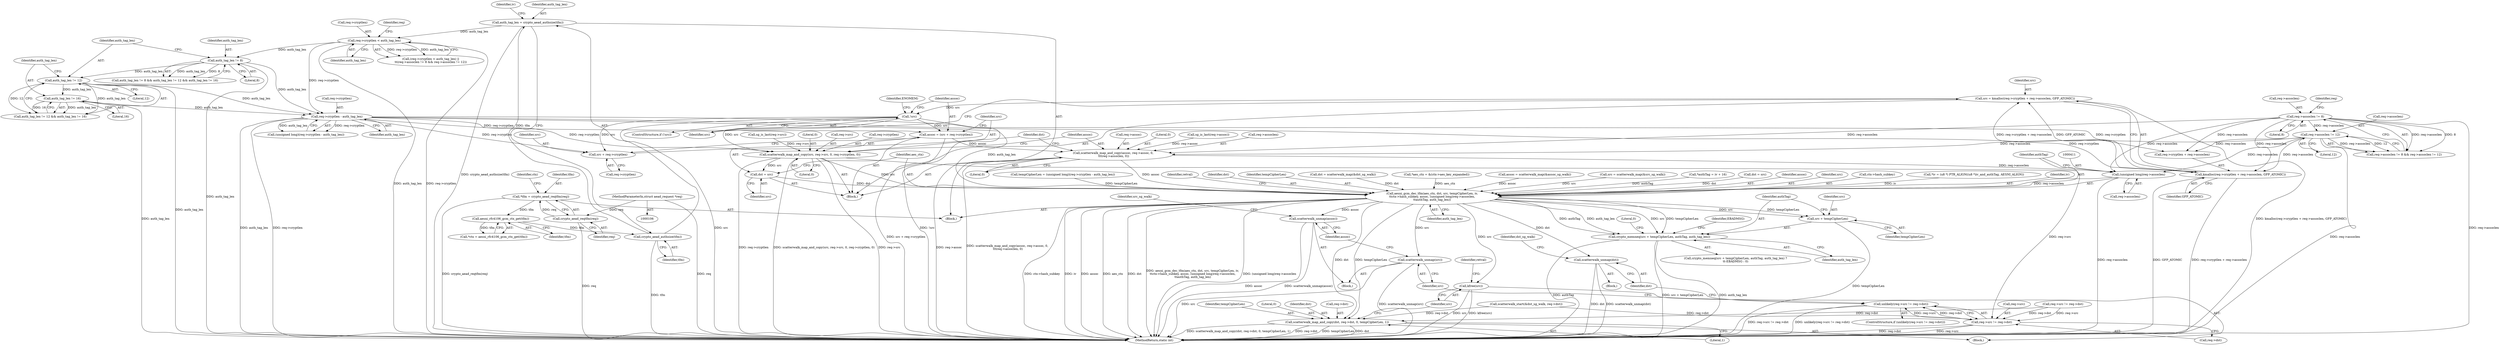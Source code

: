 digraph "0_linux_ccfe8c3f7e52ae83155cb038753f4c75b774ca8a@integer" {
"1000353" [label="(Call,src = kmalloc(req->cryptlen + req->assoclen, GFP_ATOMIC))"];
"1000355" [label="(Call,kmalloc(req->cryptlen + req->assoclen, GFP_ATOMIC))"];
"1000238" [label="(Call,req->cryptlen - auth_tag_len)"];
"1000183" [label="(Call,req->cryptlen < auth_tag_len)"];
"1000155" [label="(Call,auth_tag_len = crypto_aead_authsize(tfm))"];
"1000157" [label="(Call,crypto_aead_authsize(tfm))"];
"1000137" [label="(Call,aesni_rfc4106_gcm_ctx_get(tfm))"];
"1000130" [label="(Call,*tfm = crypto_aead_reqtfm(req))"];
"1000132" [label="(Call,crypto_aead_reqtfm(req))"];
"1000107" [label="(MethodParameterIn,struct aead_request *req)"];
"1000209" [label="(Call,auth_tag_len != 12)"];
"1000205" [label="(Call,auth_tag_len != 8)"];
"1000212" [label="(Call,auth_tag_len != 16)"];
"1000189" [label="(Call,req->assoclen != 8)"];
"1000194" [label="(Call,req->assoclen != 12)"];
"1000365" [label="(Call,!src)"];
"1000370" [label="(Call,assoc = (src + req->cryptlen))"];
"1000387" [label="(Call,scatterwalk_map_and_copy(assoc, req->assoc, 0,\n \t\t\treq->assoclen, 0))"];
"1000400" [label="(Call,aesni_gcm_dec_tfm(aes_ctx, dst, src, tempCipherLen, iv,\n\t\tctx->hash_subkey, assoc, (unsigned long)req->assoclen,\n\t\tauthTag, auth_tag_len))"];
"1000420" [label="(Call,crypto_memneq(src + tempCipherLen, authTag, auth_tag_len))"];
"1000421" [label="(Call,src + tempCipherLen)"];
"1000442" [label="(Call,scatterwalk_unmap(dst))"];
"1000449" [label="(Call,scatterwalk_unmap(src))"];
"1000451" [label="(Call,scatterwalk_unmap(assoc))"];
"1000465" [label="(Call,scatterwalk_map_and_copy(dst, req->dst, 0, tempCipherLen, 1))"];
"1000473" [label="(Call,kfree(src))"];
"1000410" [label="(Call,(unsigned long)req->assoclen)"];
"1000372" [label="(Call,src + req->cryptlen)"];
"1000377" [label="(Call,scatterwalk_map_and_copy(src, req->src, 0, req->cryptlen, 0))"];
"1000397" [label="(Call,dst = src)"];
"1000434" [label="(Call,req->src != req->dst)"];
"1000433" [label="(Call,unlikely(req->src != req->dst))"];
"1000441" [label="(Block,)"];
"1000389" [label="(Call,req->assoc)"];
"1000211" [label="(Literal,12)"];
"1000293" [label="(Call,sg_is_last(req->src))"];
"1000466" [label="(Identifier,dst)"];
"1000208" [label="(Call,auth_tag_len != 12 && auth_tag_len != 16)"];
"1000422" [label="(Identifier,src)"];
"1000392" [label="(Literal,0)"];
"1000418" [label="(Identifier,retval)"];
"1000132" [label="(Call,crypto_aead_reqtfm(req))"];
"1000402" [label="(Identifier,dst)"];
"1000431" [label="(Block,)"];
"1000435" [label="(Call,req->src)"];
"1000210" [label="(Identifier,auth_tag_len)"];
"1000427" [label="(Identifier,EBADMSG)"];
"1000155" [label="(Call,auth_tag_len = crypto_aead_authsize(tfm))"];
"1000371" [label="(Identifier,assoc)"];
"1000404" [label="(Identifier,tempCipherLen)"];
"1000346" [label="(Call,dst = scatterwalk_map(&dst_sg_walk))"];
"1000378" [label="(Identifier,src)"];
"1000209" [label="(Call,auth_tag_len != 12)"];
"1000332" [label="(Call,req->src != req->dst)"];
"1000107" [label="(MethodParameterIn,struct aead_request *req)"];
"1000138" [label="(Identifier,tfm)"];
"1000397" [label="(Call,dst = src)"];
"1000195" [label="(Call,req->assoclen)"];
"1000148" [label="(Call,*aes_ctx = &(ctx->aes_key_expanded))"];
"1000388" [label="(Identifier,assoc)"];
"1000193" [label="(Literal,8)"];
"1000369" [label="(Identifier,ENOMEM)"];
"1000322" [label="(Call,assoc = scatterwalk_map(&assoc_sg_walk))"];
"1000297" [label="(Call,sg_is_last(req->assoc))"];
"1000317" [label="(Call,src = scatterwalk_map(&src_sg_walk))"];
"1000374" [label="(Call,req->cryptlen)"];
"1000432" [label="(ControlStructure,if (unlikely(req->src != req->dst)))"];
"1000477" [label="(MethodReturn,static int)"];
"1000387" [label="(Call,scatterwalk_map_and_copy(assoc, req->assoc, 0,\n \t\t\treq->assoclen, 0))"];
"1000212" [label="(Call,auth_tag_len != 16)"];
"1000451" [label="(Call,scatterwalk_unmap(assoc))"];
"1000467" [label="(Call,req->dst)"];
"1000366" [label="(Identifier,src)"];
"1000398" [label="(Identifier,dst)"];
"1000401" [label="(Identifier,aes_ctx)"];
"1000450" [label="(Identifier,src)"];
"1000206" [label="(Identifier,auth_tag_len)"];
"1000352" [label="(Block,)"];
"1000471" [label="(Identifier,tempCipherLen)"];
"1000382" [label="(Literal,0)"];
"1000354" [label="(Identifier,src)"];
"1000370" [label="(Call,assoc = (src + req->cryptlen))"];
"1000136" [label="(Identifier,ctx)"];
"1000133" [label="(Identifier,req)"];
"1000184" [label="(Call,req->cryptlen)"];
"1000472" [label="(Literal,1)"];
"1000428" [label="(Literal,0)"];
"1000416" [label="(Identifier,auth_tag_len)"];
"1000205" [label="(Call,auth_tag_len != 8)"];
"1000465" [label="(Call,scatterwalk_map_and_copy(dst, req->dst, 0, tempCipherLen, 1))"];
"1000476" [label="(Identifier,retval)"];
"1000108" [label="(Block,)"];
"1000194" [label="(Call,req->assoclen != 12)"];
"1000353" [label="(Call,src = kmalloc(req->cryptlen + req->assoclen, GFP_ATOMIC))"];
"1000214" [label="(Literal,16)"];
"1000464" [label="(Block,)"];
"1000183" [label="(Call,req->cryptlen < auth_tag_len)"];
"1000130" [label="(Call,*tfm = crypto_aead_reqtfm(req))"];
"1000158" [label="(Identifier,tfm)"];
"1000473" [label="(Call,kfree(src))"];
"1000412" [label="(Call,req->assoclen)"];
"1000423" [label="(Identifier,tempCipherLen)"];
"1000162" [label="(Identifier,iv)"];
"1000419" [label="(Call,crypto_memneq(src + tempCipherLen, authTag, auth_tag_len) ?\n\t\t-EBADMSG : 0)"];
"1000379" [label="(Call,req->src)"];
"1000156" [label="(Identifier,auth_tag_len)"];
"1000363" [label="(Identifier,GFP_ATOMIC)"];
"1000420" [label="(Call,crypto_memneq(src + tempCipherLen, authTag, auth_tag_len))"];
"1000171" [label="(Call,*authTag = iv + 16)"];
"1000434" [label="(Call,req->src != req->dst)"];
"1000189" [label="(Call,req->assoclen != 8)"];
"1000446" [label="(Identifier,dst_sg_walk)"];
"1000242" [label="(Identifier,auth_tag_len)"];
"1000470" [label="(Literal,0)"];
"1000355" [label="(Call,kmalloc(req->cryptlen + req->assoclen, GFP_ATOMIC))"];
"1000340" [label="(Call,scatterwalk_start(&dst_sg_walk, req->dst))"];
"1000474" [label="(Identifier,src)"];
"1000373" [label="(Identifier,src)"];
"1000187" [label="(Identifier,auth_tag_len)"];
"1000191" [label="(Identifier,req)"];
"1000190" [label="(Call,req->assoclen)"];
"1000372" [label="(Call,src + req->cryptlen)"];
"1000327" [label="(Call,dst = src)"];
"1000425" [label="(Identifier,auth_tag_len)"];
"1000393" [label="(Call,req->assoclen)"];
"1000204" [label="(Call,auth_tag_len != 8 && auth_tag_len != 12 && auth_tag_len != 16)"];
"1000377" [label="(Call,scatterwalk_map_and_copy(src, req->src, 0, req->cryptlen, 0))"];
"1000396" [label="(Literal,0)"];
"1000452" [label="(Identifier,assoc)"];
"1000239" [label="(Call,req->cryptlen)"];
"1000137" [label="(Call,aesni_rfc4106_gcm_ctx_get(tfm))"];
"1000409" [label="(Identifier,assoc)"];
"1000424" [label="(Identifier,authTag)"];
"1000403" [label="(Identifier,src)"];
"1000443" [label="(Identifier,dst)"];
"1000406" [label="(Call,ctx->hash_subkey)"];
"1000386" [label="(Literal,0)"];
"1000213" [label="(Identifier,auth_tag_len)"];
"1000161" [label="(Call,*iv = (u8 *) PTR_ALIGN((u8 *)iv_and_authTag, AESNI_ALIGN))"];
"1000438" [label="(Call,req->dst)"];
"1000207" [label="(Literal,8)"];
"1000455" [label="(Identifier,src_sg_walk)"];
"1000400" [label="(Call,aesni_gcm_dec_tfm(aes_ctx, dst, src, tempCipherLen, iv,\n\t\tctx->hash_subkey, assoc, (unsigned long)req->assoclen,\n\t\tauthTag, auth_tag_len))"];
"1000356" [label="(Call,req->cryptlen + req->assoclen)"];
"1000364" [label="(ControlStructure,if (!src))"];
"1000157" [label="(Call,crypto_aead_authsize(tfm))"];
"1000399" [label="(Identifier,src)"];
"1000433" [label="(Call,unlikely(req->src != req->dst))"];
"1000442" [label="(Call,scatterwalk_unmap(dst))"];
"1000410" [label="(Call,(unsigned long)req->assoclen)"];
"1000236" [label="(Call,(unsigned long)(req->cryptlen - auth_tag_len))"];
"1000135" [label="(Call,*ctx = aesni_rfc4106_gcm_ctx_get(tfm))"];
"1000198" [label="(Literal,12)"];
"1000383" [label="(Call,req->cryptlen)"];
"1000415" [label="(Identifier,authTag)"];
"1000188" [label="(Call,req->assoclen != 8 && req->assoclen != 12)"];
"1000196" [label="(Identifier,req)"];
"1000421" [label="(Call,src + tempCipherLen)"];
"1000365" [label="(Call,!src)"];
"1000405" [label="(Identifier,iv)"];
"1000238" [label="(Call,req->cryptlen - auth_tag_len)"];
"1000449" [label="(Call,scatterwalk_unmap(src))"];
"1000131" [label="(Identifier,tfm)"];
"1000182" [label="(Call,(req->cryptlen < auth_tag_len) ||\n\t\t(req->assoclen != 8 && req->assoclen != 12))"];
"1000234" [label="(Call,tempCipherLen = (unsigned long)(req->cryptlen - auth_tag_len))"];
"1000353" -> "1000352"  [label="AST: "];
"1000353" -> "1000355"  [label="CFG: "];
"1000354" -> "1000353"  [label="AST: "];
"1000355" -> "1000353"  [label="AST: "];
"1000366" -> "1000353"  [label="CFG: "];
"1000353" -> "1000477"  [label="DDG: kmalloc(req->cryptlen + req->assoclen, GFP_ATOMIC)"];
"1000355" -> "1000353"  [label="DDG: req->cryptlen + req->assoclen"];
"1000355" -> "1000353"  [label="DDG: GFP_ATOMIC"];
"1000353" -> "1000365"  [label="DDG: src"];
"1000355" -> "1000363"  [label="CFG: "];
"1000356" -> "1000355"  [label="AST: "];
"1000363" -> "1000355"  [label="AST: "];
"1000355" -> "1000477"  [label="DDG: req->cryptlen + req->assoclen"];
"1000355" -> "1000477"  [label="DDG: GFP_ATOMIC"];
"1000238" -> "1000355"  [label="DDG: req->cryptlen"];
"1000189" -> "1000355"  [label="DDG: req->assoclen"];
"1000194" -> "1000355"  [label="DDG: req->assoclen"];
"1000238" -> "1000236"  [label="AST: "];
"1000238" -> "1000242"  [label="CFG: "];
"1000239" -> "1000238"  [label="AST: "];
"1000242" -> "1000238"  [label="AST: "];
"1000236" -> "1000238"  [label="CFG: "];
"1000238" -> "1000477"  [label="DDG: req->cryptlen"];
"1000238" -> "1000477"  [label="DDG: auth_tag_len"];
"1000238" -> "1000236"  [label="DDG: req->cryptlen"];
"1000238" -> "1000236"  [label="DDG: auth_tag_len"];
"1000183" -> "1000238"  [label="DDG: req->cryptlen"];
"1000209" -> "1000238"  [label="DDG: auth_tag_len"];
"1000205" -> "1000238"  [label="DDG: auth_tag_len"];
"1000212" -> "1000238"  [label="DDG: auth_tag_len"];
"1000238" -> "1000356"  [label="DDG: req->cryptlen"];
"1000238" -> "1000370"  [label="DDG: req->cryptlen"];
"1000238" -> "1000372"  [label="DDG: req->cryptlen"];
"1000238" -> "1000377"  [label="DDG: req->cryptlen"];
"1000238" -> "1000400"  [label="DDG: auth_tag_len"];
"1000183" -> "1000182"  [label="AST: "];
"1000183" -> "1000187"  [label="CFG: "];
"1000184" -> "1000183"  [label="AST: "];
"1000187" -> "1000183"  [label="AST: "];
"1000191" -> "1000183"  [label="CFG: "];
"1000182" -> "1000183"  [label="CFG: "];
"1000183" -> "1000477"  [label="DDG: auth_tag_len"];
"1000183" -> "1000477"  [label="DDG: req->cryptlen"];
"1000183" -> "1000182"  [label="DDG: req->cryptlen"];
"1000183" -> "1000182"  [label="DDG: auth_tag_len"];
"1000155" -> "1000183"  [label="DDG: auth_tag_len"];
"1000183" -> "1000205"  [label="DDG: auth_tag_len"];
"1000155" -> "1000108"  [label="AST: "];
"1000155" -> "1000157"  [label="CFG: "];
"1000156" -> "1000155"  [label="AST: "];
"1000157" -> "1000155"  [label="AST: "];
"1000162" -> "1000155"  [label="CFG: "];
"1000155" -> "1000477"  [label="DDG: crypto_aead_authsize(tfm)"];
"1000157" -> "1000155"  [label="DDG: tfm"];
"1000157" -> "1000158"  [label="CFG: "];
"1000158" -> "1000157"  [label="AST: "];
"1000157" -> "1000477"  [label="DDG: tfm"];
"1000137" -> "1000157"  [label="DDG: tfm"];
"1000137" -> "1000135"  [label="AST: "];
"1000137" -> "1000138"  [label="CFG: "];
"1000138" -> "1000137"  [label="AST: "];
"1000135" -> "1000137"  [label="CFG: "];
"1000137" -> "1000135"  [label="DDG: tfm"];
"1000130" -> "1000137"  [label="DDG: tfm"];
"1000130" -> "1000108"  [label="AST: "];
"1000130" -> "1000132"  [label="CFG: "];
"1000131" -> "1000130"  [label="AST: "];
"1000132" -> "1000130"  [label="AST: "];
"1000136" -> "1000130"  [label="CFG: "];
"1000130" -> "1000477"  [label="DDG: crypto_aead_reqtfm(req)"];
"1000132" -> "1000130"  [label="DDG: req"];
"1000132" -> "1000133"  [label="CFG: "];
"1000133" -> "1000132"  [label="AST: "];
"1000132" -> "1000477"  [label="DDG: req"];
"1000107" -> "1000132"  [label="DDG: req"];
"1000107" -> "1000106"  [label="AST: "];
"1000107" -> "1000477"  [label="DDG: req"];
"1000209" -> "1000208"  [label="AST: "];
"1000209" -> "1000211"  [label="CFG: "];
"1000210" -> "1000209"  [label="AST: "];
"1000211" -> "1000209"  [label="AST: "];
"1000213" -> "1000209"  [label="CFG: "];
"1000208" -> "1000209"  [label="CFG: "];
"1000209" -> "1000477"  [label="DDG: auth_tag_len"];
"1000209" -> "1000208"  [label="DDG: auth_tag_len"];
"1000209" -> "1000208"  [label="DDG: 12"];
"1000205" -> "1000209"  [label="DDG: auth_tag_len"];
"1000209" -> "1000212"  [label="DDG: auth_tag_len"];
"1000205" -> "1000204"  [label="AST: "];
"1000205" -> "1000207"  [label="CFG: "];
"1000206" -> "1000205"  [label="AST: "];
"1000207" -> "1000205"  [label="AST: "];
"1000210" -> "1000205"  [label="CFG: "];
"1000204" -> "1000205"  [label="CFG: "];
"1000205" -> "1000477"  [label="DDG: auth_tag_len"];
"1000205" -> "1000204"  [label="DDG: auth_tag_len"];
"1000205" -> "1000204"  [label="DDG: 8"];
"1000212" -> "1000208"  [label="AST: "];
"1000212" -> "1000214"  [label="CFG: "];
"1000213" -> "1000212"  [label="AST: "];
"1000214" -> "1000212"  [label="AST: "];
"1000208" -> "1000212"  [label="CFG: "];
"1000212" -> "1000477"  [label="DDG: auth_tag_len"];
"1000212" -> "1000208"  [label="DDG: auth_tag_len"];
"1000212" -> "1000208"  [label="DDG: 16"];
"1000189" -> "1000188"  [label="AST: "];
"1000189" -> "1000193"  [label="CFG: "];
"1000190" -> "1000189"  [label="AST: "];
"1000193" -> "1000189"  [label="AST: "];
"1000196" -> "1000189"  [label="CFG: "];
"1000188" -> "1000189"  [label="CFG: "];
"1000189" -> "1000477"  [label="DDG: req->assoclen"];
"1000189" -> "1000188"  [label="DDG: req->assoclen"];
"1000189" -> "1000188"  [label="DDG: 8"];
"1000189" -> "1000194"  [label="DDG: req->assoclen"];
"1000189" -> "1000356"  [label="DDG: req->assoclen"];
"1000189" -> "1000387"  [label="DDG: req->assoclen"];
"1000189" -> "1000410"  [label="DDG: req->assoclen"];
"1000194" -> "1000188"  [label="AST: "];
"1000194" -> "1000198"  [label="CFG: "];
"1000195" -> "1000194"  [label="AST: "];
"1000198" -> "1000194"  [label="AST: "];
"1000188" -> "1000194"  [label="CFG: "];
"1000194" -> "1000477"  [label="DDG: req->assoclen"];
"1000194" -> "1000188"  [label="DDG: req->assoclen"];
"1000194" -> "1000188"  [label="DDG: 12"];
"1000194" -> "1000356"  [label="DDG: req->assoclen"];
"1000194" -> "1000387"  [label="DDG: req->assoclen"];
"1000194" -> "1000410"  [label="DDG: req->assoclen"];
"1000365" -> "1000364"  [label="AST: "];
"1000365" -> "1000366"  [label="CFG: "];
"1000366" -> "1000365"  [label="AST: "];
"1000369" -> "1000365"  [label="CFG: "];
"1000371" -> "1000365"  [label="CFG: "];
"1000365" -> "1000477"  [label="DDG: !src"];
"1000365" -> "1000477"  [label="DDG: src"];
"1000365" -> "1000370"  [label="DDG: src"];
"1000365" -> "1000372"  [label="DDG: src"];
"1000365" -> "1000377"  [label="DDG: src"];
"1000370" -> "1000352"  [label="AST: "];
"1000370" -> "1000372"  [label="CFG: "];
"1000371" -> "1000370"  [label="AST: "];
"1000372" -> "1000370"  [label="AST: "];
"1000378" -> "1000370"  [label="CFG: "];
"1000370" -> "1000477"  [label="DDG: src + req->cryptlen"];
"1000370" -> "1000387"  [label="DDG: assoc"];
"1000387" -> "1000352"  [label="AST: "];
"1000387" -> "1000396"  [label="CFG: "];
"1000388" -> "1000387"  [label="AST: "];
"1000389" -> "1000387"  [label="AST: "];
"1000392" -> "1000387"  [label="AST: "];
"1000393" -> "1000387"  [label="AST: "];
"1000396" -> "1000387"  [label="AST: "];
"1000398" -> "1000387"  [label="CFG: "];
"1000387" -> "1000477"  [label="DDG: req->assoc"];
"1000387" -> "1000477"  [label="DDG: scatterwalk_map_and_copy(assoc, req->assoc, 0,\n \t\t\treq->assoclen, 0)"];
"1000297" -> "1000387"  [label="DDG: req->assoc"];
"1000387" -> "1000400"  [label="DDG: assoc"];
"1000387" -> "1000410"  [label="DDG: req->assoclen"];
"1000400" -> "1000108"  [label="AST: "];
"1000400" -> "1000416"  [label="CFG: "];
"1000401" -> "1000400"  [label="AST: "];
"1000402" -> "1000400"  [label="AST: "];
"1000403" -> "1000400"  [label="AST: "];
"1000404" -> "1000400"  [label="AST: "];
"1000405" -> "1000400"  [label="AST: "];
"1000406" -> "1000400"  [label="AST: "];
"1000409" -> "1000400"  [label="AST: "];
"1000410" -> "1000400"  [label="AST: "];
"1000415" -> "1000400"  [label="AST: "];
"1000416" -> "1000400"  [label="AST: "];
"1000418" -> "1000400"  [label="CFG: "];
"1000400" -> "1000477"  [label="DDG: iv"];
"1000400" -> "1000477"  [label="DDG: assoc"];
"1000400" -> "1000477"  [label="DDG: aes_ctx"];
"1000400" -> "1000477"  [label="DDG: dst"];
"1000400" -> "1000477"  [label="DDG: aesni_gcm_dec_tfm(aes_ctx, dst, src, tempCipherLen, iv,\n\t\tctx->hash_subkey, assoc, (unsigned long)req->assoclen,\n\t\tauthTag, auth_tag_len)"];
"1000400" -> "1000477"  [label="DDG: (unsigned long)req->assoclen"];
"1000400" -> "1000477"  [label="DDG: ctx->hash_subkey"];
"1000148" -> "1000400"  [label="DDG: aes_ctx"];
"1000397" -> "1000400"  [label="DDG: dst"];
"1000327" -> "1000400"  [label="DDG: dst"];
"1000346" -> "1000400"  [label="DDG: dst"];
"1000317" -> "1000400"  [label="DDG: src"];
"1000377" -> "1000400"  [label="DDG: src"];
"1000234" -> "1000400"  [label="DDG: tempCipherLen"];
"1000161" -> "1000400"  [label="DDG: iv"];
"1000322" -> "1000400"  [label="DDG: assoc"];
"1000410" -> "1000400"  [label="DDG: req->assoclen"];
"1000171" -> "1000400"  [label="DDG: authTag"];
"1000400" -> "1000420"  [label="DDG: src"];
"1000400" -> "1000420"  [label="DDG: tempCipherLen"];
"1000400" -> "1000420"  [label="DDG: authTag"];
"1000400" -> "1000420"  [label="DDG: auth_tag_len"];
"1000400" -> "1000421"  [label="DDG: src"];
"1000400" -> "1000421"  [label="DDG: tempCipherLen"];
"1000400" -> "1000442"  [label="DDG: dst"];
"1000400" -> "1000449"  [label="DDG: src"];
"1000400" -> "1000451"  [label="DDG: assoc"];
"1000400" -> "1000465"  [label="DDG: dst"];
"1000400" -> "1000465"  [label="DDG: tempCipherLen"];
"1000400" -> "1000473"  [label="DDG: src"];
"1000420" -> "1000419"  [label="AST: "];
"1000420" -> "1000425"  [label="CFG: "];
"1000421" -> "1000420"  [label="AST: "];
"1000424" -> "1000420"  [label="AST: "];
"1000425" -> "1000420"  [label="AST: "];
"1000427" -> "1000420"  [label="CFG: "];
"1000428" -> "1000420"  [label="CFG: "];
"1000420" -> "1000477"  [label="DDG: auth_tag_len"];
"1000420" -> "1000477"  [label="DDG: authTag"];
"1000420" -> "1000477"  [label="DDG: src + tempCipherLen"];
"1000421" -> "1000423"  [label="CFG: "];
"1000422" -> "1000421"  [label="AST: "];
"1000423" -> "1000421"  [label="AST: "];
"1000424" -> "1000421"  [label="CFG: "];
"1000421" -> "1000477"  [label="DDG: tempCipherLen"];
"1000442" -> "1000441"  [label="AST: "];
"1000442" -> "1000443"  [label="CFG: "];
"1000443" -> "1000442"  [label="AST: "];
"1000446" -> "1000442"  [label="CFG: "];
"1000442" -> "1000477"  [label="DDG: scatterwalk_unmap(dst)"];
"1000442" -> "1000477"  [label="DDG: dst"];
"1000449" -> "1000431"  [label="AST: "];
"1000449" -> "1000450"  [label="CFG: "];
"1000450" -> "1000449"  [label="AST: "];
"1000452" -> "1000449"  [label="CFG: "];
"1000449" -> "1000477"  [label="DDG: src"];
"1000449" -> "1000477"  [label="DDG: scatterwalk_unmap(src)"];
"1000451" -> "1000431"  [label="AST: "];
"1000451" -> "1000452"  [label="CFG: "];
"1000452" -> "1000451"  [label="AST: "];
"1000455" -> "1000451"  [label="CFG: "];
"1000451" -> "1000477"  [label="DDG: assoc"];
"1000451" -> "1000477"  [label="DDG: scatterwalk_unmap(assoc)"];
"1000465" -> "1000464"  [label="AST: "];
"1000465" -> "1000472"  [label="CFG: "];
"1000466" -> "1000465"  [label="AST: "];
"1000467" -> "1000465"  [label="AST: "];
"1000470" -> "1000465"  [label="AST: "];
"1000471" -> "1000465"  [label="AST: "];
"1000472" -> "1000465"  [label="AST: "];
"1000474" -> "1000465"  [label="CFG: "];
"1000465" -> "1000477"  [label="DDG: scatterwalk_map_and_copy(dst, req->dst, 0, tempCipherLen, 1)"];
"1000465" -> "1000477"  [label="DDG: req->dst"];
"1000465" -> "1000477"  [label="DDG: tempCipherLen"];
"1000465" -> "1000477"  [label="DDG: dst"];
"1000332" -> "1000465"  [label="DDG: req->dst"];
"1000340" -> "1000465"  [label="DDG: req->dst"];
"1000473" -> "1000464"  [label="AST: "];
"1000473" -> "1000474"  [label="CFG: "];
"1000474" -> "1000473"  [label="AST: "];
"1000476" -> "1000473"  [label="CFG: "];
"1000473" -> "1000477"  [label="DDG: src"];
"1000473" -> "1000477"  [label="DDG: kfree(src)"];
"1000410" -> "1000412"  [label="CFG: "];
"1000411" -> "1000410"  [label="AST: "];
"1000412" -> "1000410"  [label="AST: "];
"1000415" -> "1000410"  [label="CFG: "];
"1000410" -> "1000477"  [label="DDG: req->assoclen"];
"1000372" -> "1000374"  [label="CFG: "];
"1000373" -> "1000372"  [label="AST: "];
"1000374" -> "1000372"  [label="AST: "];
"1000377" -> "1000352"  [label="AST: "];
"1000377" -> "1000386"  [label="CFG: "];
"1000378" -> "1000377"  [label="AST: "];
"1000379" -> "1000377"  [label="AST: "];
"1000382" -> "1000377"  [label="AST: "];
"1000383" -> "1000377"  [label="AST: "];
"1000386" -> "1000377"  [label="AST: "];
"1000388" -> "1000377"  [label="CFG: "];
"1000377" -> "1000477"  [label="DDG: scatterwalk_map_and_copy(src, req->src, 0, req->cryptlen, 0)"];
"1000377" -> "1000477"  [label="DDG: req->cryptlen"];
"1000377" -> "1000477"  [label="DDG: req->src"];
"1000293" -> "1000377"  [label="DDG: req->src"];
"1000377" -> "1000397"  [label="DDG: src"];
"1000377" -> "1000434"  [label="DDG: req->src"];
"1000397" -> "1000352"  [label="AST: "];
"1000397" -> "1000399"  [label="CFG: "];
"1000398" -> "1000397"  [label="AST: "];
"1000399" -> "1000397"  [label="AST: "];
"1000401" -> "1000397"  [label="CFG: "];
"1000434" -> "1000433"  [label="AST: "];
"1000434" -> "1000438"  [label="CFG: "];
"1000435" -> "1000434"  [label="AST: "];
"1000438" -> "1000434"  [label="AST: "];
"1000433" -> "1000434"  [label="CFG: "];
"1000434" -> "1000477"  [label="DDG: req->dst"];
"1000434" -> "1000477"  [label="DDG: req->src"];
"1000434" -> "1000433"  [label="DDG: req->src"];
"1000434" -> "1000433"  [label="DDG: req->dst"];
"1000332" -> "1000434"  [label="DDG: req->src"];
"1000332" -> "1000434"  [label="DDG: req->dst"];
"1000340" -> "1000434"  [label="DDG: req->dst"];
"1000433" -> "1000432"  [label="AST: "];
"1000443" -> "1000433"  [label="CFG: "];
"1000450" -> "1000433"  [label="CFG: "];
"1000433" -> "1000477"  [label="DDG: req->src != req->dst"];
"1000433" -> "1000477"  [label="DDG: unlikely(req->src != req->dst)"];
}
